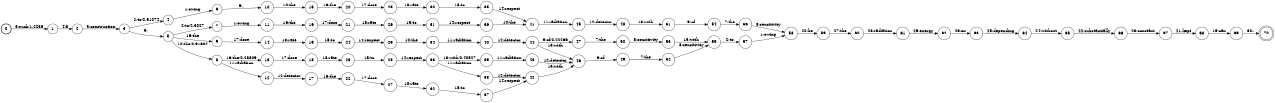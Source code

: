 digraph FST {
rankdir = LR;
size = "8.5,11";
label = "";
center = 1;
orientation = Portrait;
ranksep = "0.4";
nodesep = "0.25";
0 [label = "0", shape = circle, style = bold, fontsize = 14]
	0 -> 1 [label = "3:such/1.2236", fontsize = 14];
1 [label = "1", shape = circle, style = solid, fontsize = 14]
	1 -> 2 [label = "4:a", fontsize = 14];
2 [label = "2", shape = circle, style = solid, fontsize = 14]
	2 -> 3 [label = "5:construction", fontsize = 14];
3 [label = "3", shape = circle, style = solid, fontsize = 14]
	3 -> 5 [label = "6:,", fontsize = 14];
	3 -> 4 [label = "2:to/0.51074", fontsize = 14];
4 [label = "4", shape = circle, style = solid, fontsize = 14]
	4 -> 6 [label = "1:owing", fontsize = 14];
5 [label = "5", shape = circle, style = solid, fontsize = 14]
	5 -> 8 [label = "10:the/0.91602", fontsize = 14];
	5 -> 9 [label = "16:the", fontsize = 14];
	5 -> 7 [label = "2:to/2.3027", fontsize = 14];
6 [label = "6", shape = circle, style = solid, fontsize = 14]
	6 -> 10 [label = "6:,", fontsize = 14];
7 [label = "7", shape = circle, style = solid, fontsize = 14]
	7 -> 11 [label = "1:owing", fontsize = 14];
8 [label = "8", shape = circle, style = solid, fontsize = 14]
	8 -> 13 [label = "16:the/0.28809", fontsize = 14];
	8 -> 12 [label = "11:radiation", fontsize = 14];
9 [label = "9", shape = circle, style = solid, fontsize = 14]
	9 -> 14 [label = "17:dose", fontsize = 14];
10 [label = "10", shape = circle, style = solid, fontsize = 14]
	10 -> 15 [label = "10:the", fontsize = 14];
11 [label = "11", shape = circle, style = solid, fontsize = 14]
	11 -> 16 [label = "16:the", fontsize = 14];
12 [label = "12", shape = circle, style = solid, fontsize = 14]
	12 -> 17 [label = "12:detector", fontsize = 14];
13 [label = "13", shape = circle, style = solid, fontsize = 14]
	13 -> 18 [label = "17:dose", fontsize = 14];
14 [label = "14", shape = circle, style = solid, fontsize = 14]
	14 -> 19 [label = "18:rate", fontsize = 14];
15 [label = "15", shape = circle, style = solid, fontsize = 14]
	15 -> 20 [label = "16:the", fontsize = 14];
16 [label = "16", shape = circle, style = solid, fontsize = 14]
	16 -> 21 [label = "17:dose", fontsize = 14];
17 [label = "17", shape = circle, style = solid, fontsize = 14]
	17 -> 22 [label = "16:the", fontsize = 14];
18 [label = "18", shape = circle, style = solid, fontsize = 14]
	18 -> 23 [label = "18:rate", fontsize = 14];
19 [label = "19", shape = circle, style = solid, fontsize = 14]
	19 -> 24 [label = "15:to", fontsize = 14];
20 [label = "20", shape = circle, style = solid, fontsize = 14]
	20 -> 25 [label = "17:dose", fontsize = 14];
21 [label = "21", shape = circle, style = solid, fontsize = 14]
	21 -> 26 [label = "18:rate", fontsize = 14];
22 [label = "22", shape = circle, style = solid, fontsize = 14]
	22 -> 27 [label = "17:dose", fontsize = 14];
23 [label = "23", shape = circle, style = solid, fontsize = 14]
	23 -> 28 [label = "15:to", fontsize = 14];
24 [label = "24", shape = circle, style = solid, fontsize = 14]
	24 -> 29 [label = "14:respect", fontsize = 14];
25 [label = "25", shape = circle, style = solid, fontsize = 14]
	25 -> 30 [label = "18:rate", fontsize = 14];
26 [label = "26", shape = circle, style = solid, fontsize = 14]
	26 -> 31 [label = "15:to", fontsize = 14];
27 [label = "27", shape = circle, style = solid, fontsize = 14]
	27 -> 32 [label = "18:rate", fontsize = 14];
28 [label = "28", shape = circle, style = solid, fontsize = 14]
	28 -> 33 [label = "14:respect", fontsize = 14];
29 [label = "29", shape = circle, style = solid, fontsize = 14]
	29 -> 34 [label = "10:the", fontsize = 14];
30 [label = "30", shape = circle, style = solid, fontsize = 14]
	30 -> 35 [label = "15:to", fontsize = 14];
31 [label = "31", shape = circle, style = solid, fontsize = 14]
	31 -> 36 [label = "14:respect", fontsize = 14];
32 [label = "32", shape = circle, style = solid, fontsize = 14]
	32 -> 37 [label = "15:to", fontsize = 14];
33 [label = "33", shape = circle, style = solid, fontsize = 14]
	33 -> 38 [label = "11:radiation", fontsize = 14];
	33 -> 39 [label = "13:with/0.40527", fontsize = 14];
34 [label = "34", shape = circle, style = solid, fontsize = 14]
	34 -> 40 [label = "11:radiation", fontsize = 14];
35 [label = "35", shape = circle, style = solid, fontsize = 14]
	35 -> 41 [label = "14:respect", fontsize = 14];
36 [label = "36", shape = circle, style = solid, fontsize = 14]
	36 -> 41 [label = "10:the", fontsize = 14];
37 [label = "37", shape = circle, style = solid, fontsize = 14]
	37 -> 42 [label = "14:respect", fontsize = 14];
38 [label = "38", shape = circle, style = solid, fontsize = 14]
	38 -> 42 [label = "12:detector", fontsize = 14];
39 [label = "39", shape = circle, style = solid, fontsize = 14]
	39 -> 43 [label = "11:radiation", fontsize = 14];
40 [label = "40", shape = circle, style = solid, fontsize = 14]
	40 -> 44 [label = "12:detector", fontsize = 14];
41 [label = "41", shape = circle, style = solid, fontsize = 14]
	41 -> 45 [label = "11:radiation", fontsize = 14];
42 [label = "42", shape = circle, style = solid, fontsize = 14]
	42 -> 46 [label = "13:with", fontsize = 14];
43 [label = "43", shape = circle, style = solid, fontsize = 14]
	43 -> 46 [label = "12:detector", fontsize = 14];
44 [label = "44", shape = circle, style = solid, fontsize = 14]
	44 -> 47 [label = "9:of/0.22266", fontsize = 14];
	44 -> 46 [label = "13:with", fontsize = 14];
45 [label = "45", shape = circle, style = solid, fontsize = 14]
	45 -> 48 [label = "12:detector", fontsize = 14];
46 [label = "46", shape = circle, style = solid, fontsize = 14]
	46 -> 49 [label = "9:of", fontsize = 14];
47 [label = "47", shape = circle, style = solid, fontsize = 14]
	47 -> 50 [label = "7:the", fontsize = 14];
48 [label = "48", shape = circle, style = solid, fontsize = 14]
	48 -> 51 [label = "13:with", fontsize = 14];
49 [label = "49", shape = circle, style = solid, fontsize = 14]
	49 -> 52 [label = "7:the", fontsize = 14];
50 [label = "50", shape = circle, style = solid, fontsize = 14]
	50 -> 53 [label = "8:sensitivity", fontsize = 14];
51 [label = "51", shape = circle, style = solid, fontsize = 14]
	51 -> 54 [label = "9:of", fontsize = 14];
52 [label = "52", shape = circle, style = solid, fontsize = 14]
	52 -> 55 [label = "8:sensitivity", fontsize = 14];
53 [label = "53", shape = circle, style = solid, fontsize = 14]
	53 -> 55 [label = "13:with", fontsize = 14];
54 [label = "54", shape = circle, style = solid, fontsize = 14]
	54 -> 56 [label = "7:the", fontsize = 14];
55 [label = "55", shape = circle, style = solid, fontsize = 14]
	55 -> 57 [label = "2:to", fontsize = 14];
56 [label = "56", shape = circle, style = solid, fontsize = 14]
	56 -> 58 [label = "8:sensitivity", fontsize = 14];
57 [label = "57", shape = circle, style = solid, fontsize = 14]
	57 -> 58 [label = "1:owing", fontsize = 14];
58 [label = "58", shape = circle, style = solid, fontsize = 14]
	58 -> 59 [label = "20:be", fontsize = 14];
59 [label = "59", shape = circle, style = solid, fontsize = 14]
	59 -> 60 [label = "27:the", fontsize = 14];
60 [label = "60", shape = circle, style = solid, fontsize = 14]
	60 -> 61 [label = "28:radiation", fontsize = 14];
61 [label = "61", shape = circle, style = solid, fontsize = 14]
	61 -> 62 [label = "29:energy", fontsize = 14];
62 [label = "62", shape = circle, style = solid, fontsize = 14]
	62 -> 63 [label = "26:on", fontsize = 14];
63 [label = "63", shape = circle, style = solid, fontsize = 14]
	63 -> 64 [label = "25:depending", fontsize = 14];
64 [label = "64", shape = circle, style = solid, fontsize = 14]
	64 -> 65 [label = "24:without", fontsize = 14];
65 [label = "65", shape = circle, style = solid, fontsize = 14]
	65 -> 66 [label = "22:substantially", fontsize = 14];
66 [label = "66", shape = circle, style = solid, fontsize = 14]
	66 -> 67 [label = "23:constant", fontsize = 14];
67 [label = "67", shape = circle, style = solid, fontsize = 14]
	67 -> 68 [label = "21:kept", fontsize = 14];
68 [label = "68", shape = circle, style = solid, fontsize = 14]
	68 -> 69 [label = "19:can", fontsize = 14];
69 [label = "69", shape = circle, style = solid, fontsize = 14]
	69 -> 70 [label = "30:.", fontsize = 14];
70 [label = "70", shape = doublecircle, style = solid, fontsize = 14]
}
